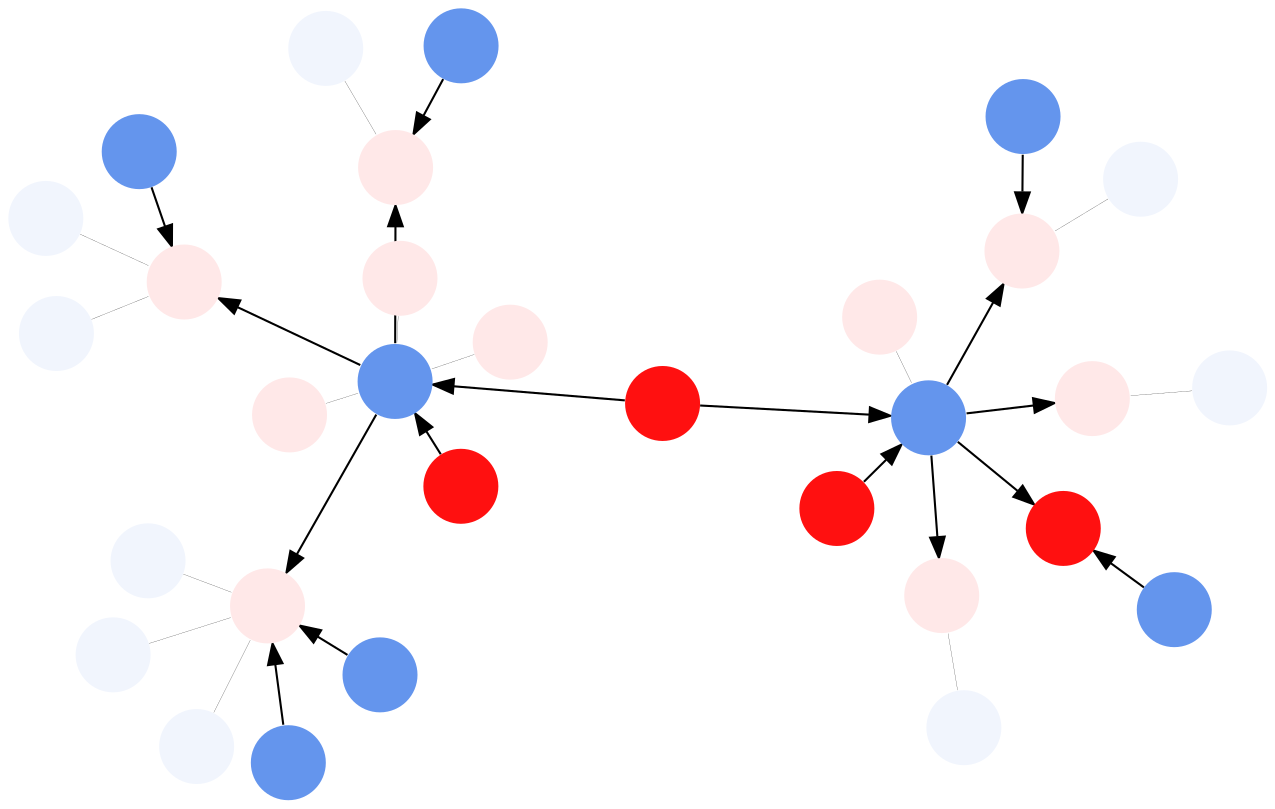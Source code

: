 digraph {
layout="sfdp";
overlap="false";
pack=true;
packmode="array_u";
outputorder="edgesfirst";
    1 [fillcolor="#ff1010",
                shape="circle",
                style = "filled",
                penwidth = 0,
                label=""];
    2 [fillcolor="#6495ed",
                shape="circle",
                style = "filled",
                penwidth = 0,
                label=""];
    3 [fillcolor="#ff1010",
                shape="circle",
                style = "filled",
                penwidth = 0,
                label=""];
    4 [fillcolor="#ffe8e8",
                shape="circle",
                style = "filled",
                penwidth = 0,
                label=""];
    5 [fillcolor="#6495ed",
                shape="circle",
                style = "filled",
                penwidth = 0,
                label=""];
    6 [fillcolor="#ffe8e8",
                shape="circle",
                style = "filled",
                penwidth = 0,
                label=""];
    7 [fillcolor="#ffe8e8",
                shape="circle",
                style = "filled",
                penwidth = 0,
                label=""];
    8 [fillcolor="#ff1010",
                shape="circle",
                style = "filled",
                penwidth = 0,
                label=""];
    9 [fillcolor="#ffe8e8",
                shape="circle",
                style = "filled",
                penwidth = 0,
                label=""];
    10 [fillcolor="#ffe8e8",
                shape="circle",
                style = "filled",
                penwidth = 0,
                label=""];
    11 [fillcolor="#f1f5fd",
                shape="circle",
                style = "filled",
                penwidth = 0,
                label=""];
    12 [fillcolor="#ffe8e8",
                shape="circle",
                style = "filled",
                penwidth = 0,
                label=""];
    13 [fillcolor="#f1f5fd",
                shape="circle",
                style = "filled",
                penwidth = 0,
                label=""];
    14 [fillcolor="#ff1010",
                shape="circle",
                style = "filled",
                penwidth = 0,
                label=""];
    15 [fillcolor="#6495ed",
                shape="circle",
                style = "filled",
                penwidth = 0,
                label=""];
    16 [fillcolor="#ffe8e8",
                shape="circle",
                style = "filled",
                penwidth = 0,
                label=""];
    17 [fillcolor="#f1f5fd",
                shape="circle",
                style = "filled",
                penwidth = 0,
                label=""];
    18 [fillcolor="#6495ed",
                shape="circle",
                style = "filled",
                penwidth = 0,
                label=""];
    19 [fillcolor="#ffe8e8",
                shape="circle",
                style = "filled",
                penwidth = 0,
                label=""];
    20 [fillcolor="#f1f5fd",
                shape="circle",
                style = "filled",
                penwidth = 0,
                label=""];
    21 [fillcolor="#6495ed",
                shape="circle",
                style = "filled",
                penwidth = 0,
                label=""];
    22 [fillcolor="#f1f5fd",
                shape="circle",
                style = "filled",
                penwidth = 0,
                label=""];
    23 [fillcolor="#ffe8e8",
                shape="circle",
                style = "filled",
                penwidth = 0,
                label=""];
    24 [fillcolor="#f1f5fd",
                shape="circle",
                style = "filled",
                penwidth = 0,
                label=""];
    25 [fillcolor="#6495ed",
                shape="circle",
                style = "filled",
                penwidth = 0,
                label=""];
    26 [fillcolor="#ffe8e8",
                shape="circle",
                style = "filled",
                penwidth = 0,
                label=""];
    27 [fillcolor="#f1f5fd",
                shape="circle",
                style = "filled",
                penwidth = 0,
                label=""];
    28 [fillcolor="#6495ed",
                shape="circle",
                style = "filled",
                penwidth = 0,
                label=""];
    29 [fillcolor="#f1f5fd",
                shape="circle",
                style = "filled",
                penwidth = 0,
                label=""];
    30 [fillcolor="#f1f5fd",
                shape="circle",
                style = "filled",
                penwidth = 0,
                label=""];
    31 [fillcolor="#6495ed",
                shape="circle",
                style = "filled",
                penwidth = 0,
                label=""];
    1 -> 2 [penwidth = 1.0, arrowsize=1];
    1 -> 5 [penwidth = 1.0, arrowsize=1];
    2 -> 10 [penwidth = 1.0, arrowsize=1];
    2 -> 12 [penwidth = 1.0, arrowsize=1];
    2 -> 14 [penwidth = 1.0, arrowsize=1];
    2 -> 16 [penwidth = 1.0, arrowsize=1];
    3 -> 2 [penwidth = 1.0, arrowsize=1];
    4 -> 2 [penwidth = 0.1, arrowsize=0];
    5 -> 19 [penwidth = 1.0, arrowsize=1];
    5 -> 23 [penwidth = 1.0, arrowsize=1];
    5 -> 26 [penwidth = 1.0, arrowsize=1];
    6 -> 5 [penwidth = 0.1, arrowsize=0];
    7 -> 5 [penwidth = 0.1, arrowsize=0];
    8 -> 5 [penwidth = 1.0, arrowsize=1];
    9 -> 5 [penwidth = 0.1, arrowsize=0];
    11 -> 10 [penwidth = 0.1, arrowsize=0];
    13 -> 12 [penwidth = 0.1, arrowsize=0];
    15 -> 14 [penwidth = 1.0, arrowsize=1];
    17 -> 16 [penwidth = 0.1, arrowsize=0];
    18 -> 16 [penwidth = 1.0, arrowsize=1];
    20 -> 19 [penwidth = 0.1, arrowsize=0];
    21 -> 19 [penwidth = 1.0, arrowsize=1];
    22 -> 19 [penwidth = 0.1, arrowsize=0];
    24 -> 23 [penwidth = 0.1, arrowsize=0];
    25 -> 23 [penwidth = 1.0, arrowsize=1];
    27 -> 26 [penwidth = 0.1, arrowsize=0];
    28 -> 26 [penwidth = 1.0, arrowsize=1];
    29 -> 26 [penwidth = 0.1, arrowsize=0];
    30 -> 26 [penwidth = 0.1, arrowsize=0];
    31 -> 26 [penwidth = 1.0, arrowsize=1];
}